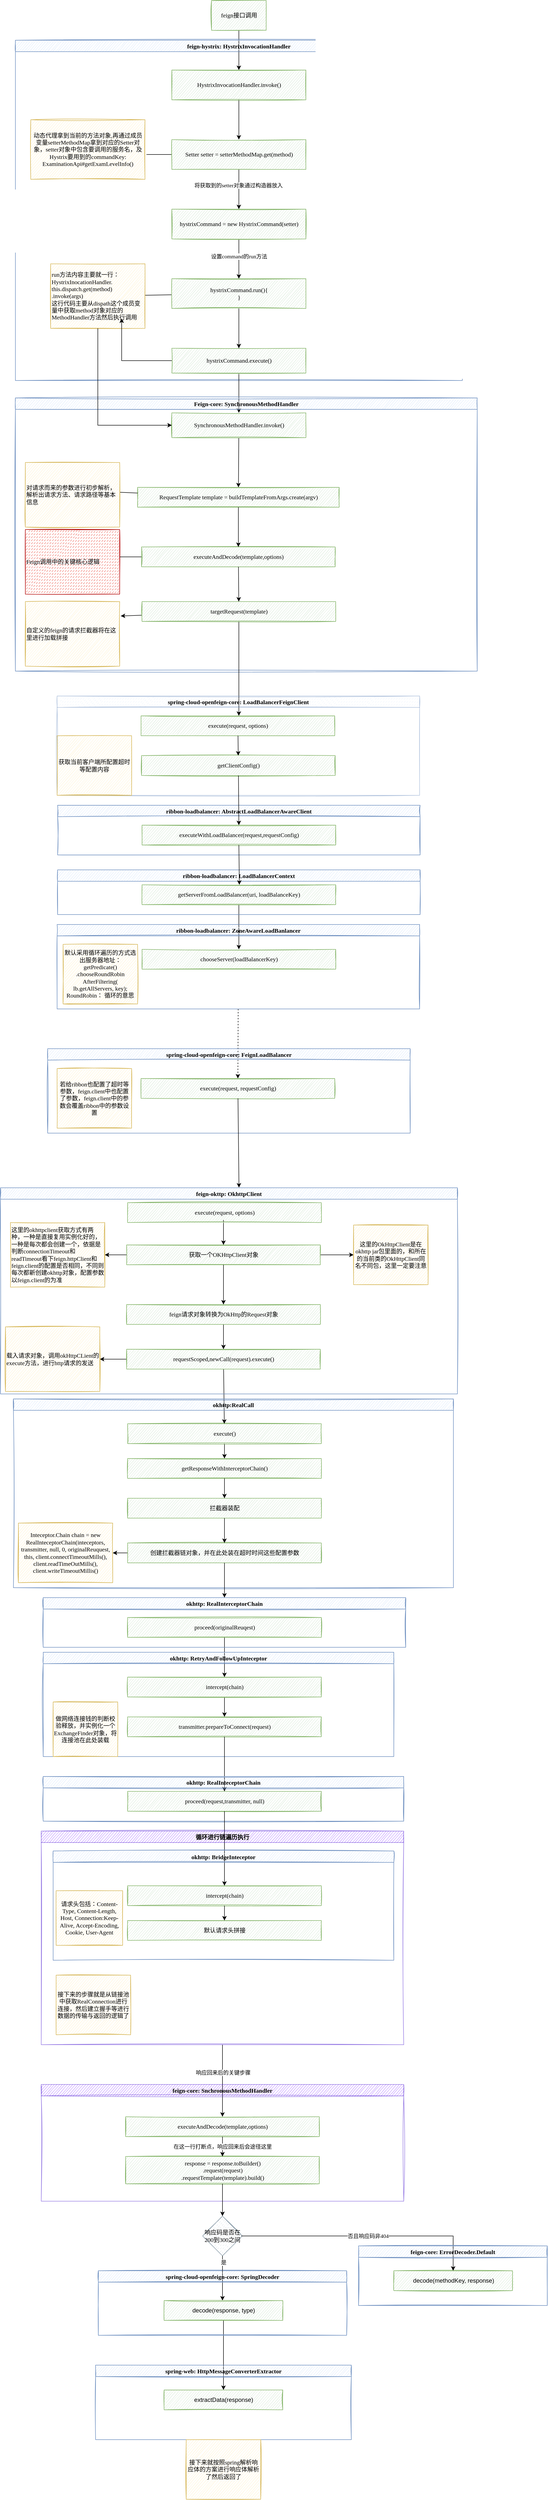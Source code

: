 <mxfile version="17.4.6" type="github">
  <diagram id="WoDHXoN576q5PnCg36Me" name="第 1 页">
    <mxGraphModel dx="1339" dy="604" grid="1" gridSize="10" guides="1" tooltips="1" connect="1" arrows="1" fold="1" page="0" pageScale="1" pageWidth="827" pageHeight="1169" background="none" math="0" shadow="0">
      <root>
        <mxCell id="0" />
        <mxCell id="1" parent="0" />
        <mxCell id="BNzz6FFe_rrqk4d4cfUV-41" value="" style="edgeStyle=none;rounded=0;orthogonalLoop=1;jettySize=auto;html=1;fontFamily=Comic Sans MS;startArrow=none;startFill=0;endArrow=classic;endFill=1;" edge="1" parent="1" source="0K7TBATuOPwZqWg2V9cS-1" target="BNzz6FFe_rrqk4d4cfUV-2">
          <mxGeometry relative="1" as="geometry" />
        </mxCell>
        <mxCell id="0K7TBATuOPwZqWg2V9cS-1" value="&lt;font face=&quot;Comic Sans MS&quot;&gt;feign接口调用&lt;/font&gt;" style="html=1;sketch=1;fillColor=#d5e8d4;strokeColor=#82b366;" parent="1" vertex="1">
          <mxGeometry x="304" y="30" width="110" height="60" as="geometry" />
        </mxCell>
        <mxCell id="BNzz6FFe_rrqk4d4cfUV-11" value="" style="edgeStyle=orthogonalEdgeStyle;rounded=0;orthogonalLoop=1;jettySize=auto;html=1;fontFamily=Comic Sans MS;" edge="1" parent="1" source="BNzz6FFe_rrqk4d4cfUV-2" target="BNzz6FFe_rrqk4d4cfUV-10">
          <mxGeometry relative="1" as="geometry" />
        </mxCell>
        <mxCell id="BNzz6FFe_rrqk4d4cfUV-2" value="&lt;font face=&quot;Comic Sans MS&quot;&gt;HystrixInvocationHandler.invoke()&lt;/font&gt;" style="html=1;sketch=1;fillColor=#d5e8d4;strokeColor=#82b366;" vertex="1" parent="1">
          <mxGeometry x="224" y="170" width="270" height="60" as="geometry" />
        </mxCell>
        <mxCell id="BNzz6FFe_rrqk4d4cfUV-14" style="edgeStyle=orthogonalEdgeStyle;rounded=0;orthogonalLoop=1;jettySize=auto;html=1;exitX=0;exitY=0.5;exitDx=0;exitDy=0;entryX=1.013;entryY=0.583;entryDx=0;entryDy=0;entryPerimeter=0;fontFamily=Comic Sans MS;endArrow=none;endFill=0;" edge="1" parent="1" source="BNzz6FFe_rrqk4d4cfUV-10" target="BNzz6FFe_rrqk4d4cfUV-13">
          <mxGeometry relative="1" as="geometry" />
        </mxCell>
        <mxCell id="BNzz6FFe_rrqk4d4cfUV-16" value="" style="edgeStyle=orthogonalEdgeStyle;rounded=0;orthogonalLoop=1;jettySize=auto;html=1;fontFamily=Comic Sans MS;endArrow=classic;endFill=1;" edge="1" parent="1" source="BNzz6FFe_rrqk4d4cfUV-10" target="BNzz6FFe_rrqk4d4cfUV-15">
          <mxGeometry relative="1" as="geometry" />
        </mxCell>
        <mxCell id="BNzz6FFe_rrqk4d4cfUV-17" value="将获取到的setter对象通过构造器放入" style="edgeLabel;html=1;align=center;verticalAlign=middle;resizable=0;points=[];fontFamily=Comic Sans MS;" vertex="1" connectable="0" parent="BNzz6FFe_rrqk4d4cfUV-16">
          <mxGeometry x="-0.2" y="-1" relative="1" as="geometry">
            <mxPoint as="offset" />
          </mxGeometry>
        </mxCell>
        <mxCell id="BNzz6FFe_rrqk4d4cfUV-10" value="&lt;font face=&quot;Comic Sans MS&quot;&gt;Setter setter = setterMethodMap.get(method)&lt;/font&gt;" style="html=1;sketch=1;fillColor=#d5e8d4;strokeColor=#82b366;" vertex="1" parent="1">
          <mxGeometry x="224" y="310" width="270" height="60" as="geometry" />
        </mxCell>
        <mxCell id="BNzz6FFe_rrqk4d4cfUV-13" value="动态代理拿到当前的方法对象,再通过成员变量setterMethodMap拿到对应的Setter对象，setter对象中包含要调用的服务名，及Hystrix要用到的commandKey: ExaminationApi#getExamLevelInfo()" style="shape=note;whiteSpace=wrap;html=1;backgroundOutline=1;darkOpacity=0.05;fontFamily=Comic Sans MS;size=0;sketch=1;fillColor=#fff2cc;strokeColor=#d6b656;" vertex="1" parent="1">
          <mxGeometry x="-60" y="270" width="230" height="120" as="geometry" />
        </mxCell>
        <mxCell id="BNzz6FFe_rrqk4d4cfUV-19" value="" style="edgeStyle=orthogonalEdgeStyle;rounded=0;orthogonalLoop=1;jettySize=auto;html=1;fontFamily=Comic Sans MS;endArrow=classic;endFill=1;" edge="1" parent="1" source="BNzz6FFe_rrqk4d4cfUV-15" target="BNzz6FFe_rrqk4d4cfUV-18">
          <mxGeometry relative="1" as="geometry" />
        </mxCell>
        <mxCell id="BNzz6FFe_rrqk4d4cfUV-20" value="设置command的run方法" style="edgeLabel;html=1;align=center;verticalAlign=middle;resizable=0;points=[];fontFamily=Comic Sans MS;" vertex="1" connectable="0" parent="BNzz6FFe_rrqk4d4cfUV-19">
          <mxGeometry x="-0.125" relative="1" as="geometry">
            <mxPoint as="offset" />
          </mxGeometry>
        </mxCell>
        <mxCell id="BNzz6FFe_rrqk4d4cfUV-15" value="&lt;font face=&quot;Comic Sans MS&quot;&gt;hystrixCommand = new HystrixCommand(setter)&lt;/font&gt;" style="html=1;sketch=1;fillColor=#d5e8d4;strokeColor=#82b366;" vertex="1" parent="1">
          <mxGeometry x="224" y="450" width="270" height="60" as="geometry" />
        </mxCell>
        <mxCell id="BNzz6FFe_rrqk4d4cfUV-28" value="" style="edgeStyle=none;rounded=0;orthogonalLoop=1;jettySize=auto;html=1;fontFamily=Comic Sans MS;endArrow=none;endFill=0;" edge="1" parent="1" source="BNzz6FFe_rrqk4d4cfUV-18" target="BNzz6FFe_rrqk4d4cfUV-23">
          <mxGeometry relative="1" as="geometry" />
        </mxCell>
        <mxCell id="BNzz6FFe_rrqk4d4cfUV-30" value="" style="edgeStyle=none;rounded=0;orthogonalLoop=1;jettySize=auto;html=1;fontFamily=Comic Sans MS;endArrow=none;endFill=0;" edge="1" parent="1" source="BNzz6FFe_rrqk4d4cfUV-18" target="BNzz6FFe_rrqk4d4cfUV-29">
          <mxGeometry relative="1" as="geometry" />
        </mxCell>
        <mxCell id="BNzz6FFe_rrqk4d4cfUV-18" value="&lt;font face=&quot;Comic Sans MS&quot;&gt;hystrixCommand.run(){&lt;br&gt;}&lt;/font&gt;" style="html=1;sketch=1;fillColor=#d5e8d4;strokeColor=#82b366;" vertex="1" parent="1">
          <mxGeometry x="224" y="590" width="270" height="60" as="geometry" />
        </mxCell>
        <mxCell id="BNzz6FFe_rrqk4d4cfUV-21" value="feign-hystrix: HystrixInvocationHandler" style="swimlane;sketch=1;fontFamily=Comic Sans MS;fillColor=#dae8fc;strokeColor=#6c8ebf;" vertex="1" parent="1">
          <mxGeometry x="-91" y="110" width="900" height="685" as="geometry" />
        </mxCell>
        <mxCell id="BNzz6FFe_rrqk4d4cfUV-23" value="&lt;div&gt;&lt;span&gt;run方法内容主要就一行：&lt;/span&gt;&lt;/div&gt;&lt;div&gt;&lt;span&gt;HystrixInocationHandler.&lt;/span&gt;&lt;/div&gt;&lt;div&gt;&lt;span&gt;this.dispatch.get(method)&lt;/span&gt;&lt;/div&gt;&lt;div&gt;&lt;span&gt;.invoke(args)&lt;br&gt;这行代码主要从dispath这个成员变量中获取method对象对应的MethodHandler方法然后执行调用&lt;/span&gt;&lt;/div&gt;" style="shape=note;whiteSpace=wrap;html=1;backgroundOutline=1;darkOpacity=0.05;fontFamily=Comic Sans MS;size=0;sketch=1;fillColor=#fff2cc;strokeColor=#d6b656;align=left;" vertex="1" parent="BNzz6FFe_rrqk4d4cfUV-21">
          <mxGeometry x="71" y="450" width="190" height="130" as="geometry" />
        </mxCell>
        <mxCell id="BNzz6FFe_rrqk4d4cfUV-32" value="" style="edgeStyle=none;rounded=0;orthogonalLoop=1;jettySize=auto;html=1;fontFamily=Comic Sans MS;endArrow=classic;endFill=1;" edge="1" parent="1" source="BNzz6FFe_rrqk4d4cfUV-29" target="BNzz6FFe_rrqk4d4cfUV-31">
          <mxGeometry relative="1" as="geometry" />
        </mxCell>
        <mxCell id="BNzz6FFe_rrqk4d4cfUV-39" value="" style="edgeStyle=none;rounded=0;orthogonalLoop=1;jettySize=auto;html=1;fontFamily=Comic Sans MS;endArrow=none;endFill=0;startArrow=classic;startFill=1;" edge="1" parent="1" source="BNzz6FFe_rrqk4d4cfUV-29" target="BNzz6FFe_rrqk4d4cfUV-18">
          <mxGeometry relative="1" as="geometry" />
        </mxCell>
        <mxCell id="BNzz6FFe_rrqk4d4cfUV-44" style="edgeStyle=none;rounded=0;orthogonalLoop=1;jettySize=auto;html=1;fontFamily=Comic Sans MS;startArrow=none;startFill=0;endArrow=classic;endFill=1;" edge="1" parent="1" source="BNzz6FFe_rrqk4d4cfUV-29">
          <mxGeometry relative="1" as="geometry">
            <mxPoint x="123" y="670" as="targetPoint" />
            <Array as="points">
              <mxPoint x="123" y="755" />
            </Array>
          </mxGeometry>
        </mxCell>
        <mxCell id="BNzz6FFe_rrqk4d4cfUV-29" value="&lt;font face=&quot;Comic Sans MS&quot;&gt;hystrixCommand.execute()&lt;/font&gt;" style="html=1;sketch=1;fillColor=#d5e8d4;strokeColor=#82b366;" vertex="1" parent="1">
          <mxGeometry x="224" y="730" width="270" height="50" as="geometry" />
        </mxCell>
        <mxCell id="BNzz6FFe_rrqk4d4cfUV-46" value="" style="edgeStyle=none;rounded=0;orthogonalLoop=1;jettySize=auto;html=1;fontFamily=Comic Sans MS;startArrow=none;startFill=0;endArrow=classic;endFill=1;" edge="1" parent="1" source="BNzz6FFe_rrqk4d4cfUV-31" target="BNzz6FFe_rrqk4d4cfUV-45">
          <mxGeometry relative="1" as="geometry" />
        </mxCell>
        <mxCell id="BNzz6FFe_rrqk4d4cfUV-31" value="&lt;font face=&quot;Comic Sans MS&quot;&gt;SynchronousMethodHandler.invoke()&lt;/font&gt;" style="html=1;sketch=1;fillColor=#d5e8d4;strokeColor=#82b366;" vertex="1" parent="1">
          <mxGeometry x="224" y="860" width="270" height="50" as="geometry" />
        </mxCell>
        <mxCell id="BNzz6FFe_rrqk4d4cfUV-38" value="Feign-core: SynchronousMethodHandler" style="swimlane;sketch=1;fontFamily=Comic Sans MS;fillColor=#dae8fc;strokeColor=#6c8ebf;" vertex="1" parent="1">
          <mxGeometry x="-91" y="830" width="930" height="550" as="geometry" />
        </mxCell>
        <mxCell id="BNzz6FFe_rrqk4d4cfUV-45" value="&lt;font face=&quot;Comic Sans MS&quot;&gt;RequestTemplate template = buildTemplateFromArgs.create(argv)&lt;/font&gt;" style="html=1;sketch=1;fillColor=#d5e8d4;strokeColor=#82b366;" vertex="1" parent="BNzz6FFe_rrqk4d4cfUV-38">
          <mxGeometry x="246" y="180" width="406" height="40" as="geometry" />
        </mxCell>
        <mxCell id="BNzz6FFe_rrqk4d4cfUV-48" value="对请求而来的参数进行初步解析，解析出请求方法、请求路径等基本信息" style="shape=note;whiteSpace=wrap;html=1;backgroundOutline=1;darkOpacity=0.05;fontFamily=Comic Sans MS;size=0;sketch=1;fillColor=#fff2cc;strokeColor=#d6b656;align=left;" vertex="1" parent="BNzz6FFe_rrqk4d4cfUV-38">
          <mxGeometry x="20" y="130" width="190" height="130" as="geometry" />
        </mxCell>
        <mxCell id="BNzz6FFe_rrqk4d4cfUV-51" value="&lt;font color=&quot;#000000&quot;&gt;Feign调用中的关键核心逻辑&lt;/font&gt;" style="shape=note;whiteSpace=wrap;html=1;backgroundOutline=1;darkOpacity=0.05;fontFamily=Comic Sans MS;size=0;sketch=1;fillColor=#e51400;strokeColor=#B20000;align=left;fontColor=#ffffff;gradientColor=none;fillStyle=dashed;" vertex="1" parent="BNzz6FFe_rrqk4d4cfUV-38">
          <mxGeometry x="20" y="265" width="190" height="130" as="geometry" />
        </mxCell>
        <mxCell id="BNzz6FFe_rrqk4d4cfUV-52" style="edgeStyle=none;rounded=0;orthogonalLoop=1;jettySize=auto;html=1;fontFamily=Comic Sans MS;startArrow=none;startFill=0;endArrow=none;endFill=0;" edge="1" parent="BNzz6FFe_rrqk4d4cfUV-38" source="BNzz6FFe_rrqk4d4cfUV-49">
          <mxGeometry relative="1" as="geometry">
            <mxPoint x="210" y="320" as="targetPoint" />
          </mxGeometry>
        </mxCell>
        <mxCell id="BNzz6FFe_rrqk4d4cfUV-49" value="&lt;font face=&quot;Comic Sans MS&quot;&gt;executeAndDecode(template,options)&lt;/font&gt;" style="html=1;sketch=1;fillColor=#d5e8d4;strokeColor=#82b366;" vertex="1" parent="BNzz6FFe_rrqk4d4cfUV-38">
          <mxGeometry x="254" y="300" width="390" height="40" as="geometry" />
        </mxCell>
        <mxCell id="BNzz6FFe_rrqk4d4cfUV-50" value="" style="edgeStyle=none;rounded=0;orthogonalLoop=1;jettySize=auto;html=1;fontFamily=Comic Sans MS;startArrow=none;startFill=0;endArrow=classic;endFill=1;" edge="1" parent="BNzz6FFe_rrqk4d4cfUV-38" source="BNzz6FFe_rrqk4d4cfUV-45" target="BNzz6FFe_rrqk4d4cfUV-49">
          <mxGeometry relative="1" as="geometry" />
        </mxCell>
        <mxCell id="BNzz6FFe_rrqk4d4cfUV-55" value="自定义的feign的请求拦截器将在这里进行加载拼接" style="shape=note;whiteSpace=wrap;html=1;backgroundOutline=1;darkOpacity=0.05;fontFamily=Comic Sans MS;size=0;sketch=1;fillColor=#fff2cc;strokeColor=#d6b656;align=left;" vertex="1" parent="BNzz6FFe_rrqk4d4cfUV-38">
          <mxGeometry x="20" y="410" width="190" height="130" as="geometry" />
        </mxCell>
        <mxCell id="BNzz6FFe_rrqk4d4cfUV-43" style="edgeStyle=none;rounded=0;orthogonalLoop=1;jettySize=auto;html=1;fontFamily=Comic Sans MS;startArrow=none;startFill=0;endArrow=classic;endFill=1;entryX=0;entryY=0.5;entryDx=0;entryDy=0;exitX=0.5;exitY=1;exitDx=0;exitDy=0;exitPerimeter=0;" edge="1" parent="1" source="BNzz6FFe_rrqk4d4cfUV-23" target="BNzz6FFe_rrqk4d4cfUV-31">
          <mxGeometry relative="1" as="geometry">
            <mxPoint x="70" y="900" as="targetPoint" />
            <mxPoint x="75" y="715" as="sourcePoint" />
            <Array as="points">
              <mxPoint x="75" y="885" />
            </Array>
          </mxGeometry>
        </mxCell>
        <mxCell id="BNzz6FFe_rrqk4d4cfUV-47" style="edgeStyle=none;rounded=0;orthogonalLoop=1;jettySize=auto;html=1;fontFamily=Comic Sans MS;startArrow=none;startFill=0;endArrow=none;endFill=0;" edge="1" parent="1" source="BNzz6FFe_rrqk4d4cfUV-45">
          <mxGeometry relative="1" as="geometry">
            <mxPoint x="120" y="1020" as="targetPoint" />
          </mxGeometry>
        </mxCell>
        <mxCell id="BNzz6FFe_rrqk4d4cfUV-56" style="edgeStyle=none;rounded=0;orthogonalLoop=1;jettySize=auto;html=1;entryX=1.011;entryY=0.223;entryDx=0;entryDy=0;entryPerimeter=0;fontFamily=Comic Sans MS;fontColor=#000000;startArrow=none;startFill=0;endArrow=classic;endFill=1;" edge="1" parent="1" source="BNzz6FFe_rrqk4d4cfUV-53" target="BNzz6FFe_rrqk4d4cfUV-55">
          <mxGeometry relative="1" as="geometry" />
        </mxCell>
        <mxCell id="BNzz6FFe_rrqk4d4cfUV-106" style="edgeStyle=none;rounded=0;orthogonalLoop=1;jettySize=auto;html=1;fontFamily=Comic Sans MS;fontColor=#000000;startArrow=none;startFill=0;endArrow=classic;endFill=1;" edge="1" parent="1" source="BNzz6FFe_rrqk4d4cfUV-53">
          <mxGeometry relative="1" as="geometry">
            <mxPoint x="359" y="1470" as="targetPoint" />
          </mxGeometry>
        </mxCell>
        <mxCell id="BNzz6FFe_rrqk4d4cfUV-53" value="&lt;font face=&quot;Comic Sans MS&quot;&gt;targetRequest(template)&lt;/font&gt;" style="html=1;sketch=1;fillColor=#d5e8d4;strokeColor=#82b366;" vertex="1" parent="1">
          <mxGeometry x="164" y="1240" width="390" height="40" as="geometry" />
        </mxCell>
        <mxCell id="BNzz6FFe_rrqk4d4cfUV-54" value="" style="edgeStyle=none;rounded=0;orthogonalLoop=1;jettySize=auto;html=1;fontFamily=Comic Sans MS;fontColor=#000000;startArrow=none;startFill=0;endArrow=classic;endFill=1;" edge="1" parent="1" source="BNzz6FFe_rrqk4d4cfUV-49" target="BNzz6FFe_rrqk4d4cfUV-53">
          <mxGeometry relative="1" as="geometry" />
        </mxCell>
        <mxCell id="BNzz6FFe_rrqk4d4cfUV-73" value="" style="edgeStyle=none;rounded=0;orthogonalLoop=1;jettySize=auto;html=1;fontFamily=Comic Sans MS;fontColor=#000000;startArrow=none;startFill=0;endArrow=classic;endFill=1;" edge="1" parent="1" source="BNzz6FFe_rrqk4d4cfUV-69" target="BNzz6FFe_rrqk4d4cfUV-72">
          <mxGeometry relative="1" as="geometry" />
        </mxCell>
        <mxCell id="BNzz6FFe_rrqk4d4cfUV-69" value="&lt;font face=&quot;Comic Sans MS&quot;&gt;execute()&lt;/font&gt;" style="html=1;sketch=1;fillColor=#d5e8d4;strokeColor=#82b366;" vertex="1" parent="1">
          <mxGeometry x="135" y="2895" width="390" height="40" as="geometry" />
        </mxCell>
        <mxCell id="BNzz6FFe_rrqk4d4cfUV-70" value="" style="edgeStyle=none;rounded=0;orthogonalLoop=1;jettySize=auto;html=1;fontFamily=Comic Sans MS;fontColor=#000000;startArrow=none;startFill=0;endArrow=classic;endFill=1;" edge="1" parent="1" source="BNzz6FFe_rrqk4d4cfUV-65" target="BNzz6FFe_rrqk4d4cfUV-69">
          <mxGeometry relative="1" as="geometry" />
        </mxCell>
        <mxCell id="BNzz6FFe_rrqk4d4cfUV-71" value="okhttp:RealCall" style="swimlane;sketch=1;fontFamily=Comic Sans MS;fillColor=#dae8fc;strokeColor=#6c8ebf;" vertex="1" parent="1">
          <mxGeometry x="-95" y="2845" width="886" height="380" as="geometry" />
        </mxCell>
        <mxCell id="BNzz6FFe_rrqk4d4cfUV-72" value="&lt;font face=&quot;Comic Sans MS&quot;&gt;getResponseWithInterceptorChain()&lt;/font&gt;" style="html=1;sketch=1;fillColor=#d5e8d4;strokeColor=#82b366;" vertex="1" parent="BNzz6FFe_rrqk4d4cfUV-71">
          <mxGeometry x="230" y="120" width="390" height="40" as="geometry" />
        </mxCell>
        <mxCell id="BNzz6FFe_rrqk4d4cfUV-74" value="&lt;font face=&quot;Comic Sans MS&quot;&gt;拦截器装配&lt;/font&gt;" style="html=1;sketch=1;fillColor=#d5e8d4;strokeColor=#82b366;" vertex="1" parent="BNzz6FFe_rrqk4d4cfUV-71">
          <mxGeometry x="230" y="200" width="390" height="40" as="geometry" />
        </mxCell>
        <mxCell id="BNzz6FFe_rrqk4d4cfUV-75" value="" style="edgeStyle=none;rounded=0;orthogonalLoop=1;jettySize=auto;html=1;fontFamily=Comic Sans MS;fontColor=#000000;startArrow=none;startFill=0;endArrow=classic;endFill=1;" edge="1" parent="BNzz6FFe_rrqk4d4cfUV-71" source="BNzz6FFe_rrqk4d4cfUV-72" target="BNzz6FFe_rrqk4d4cfUV-74">
          <mxGeometry relative="1" as="geometry" />
        </mxCell>
        <mxCell id="BNzz6FFe_rrqk4d4cfUV-79" style="edgeStyle=none;rounded=0;orthogonalLoop=1;jettySize=auto;html=1;fontFamily=Comic Sans MS;fontColor=#000000;startArrow=none;startFill=0;endArrow=classic;endFill=1;" edge="1" parent="BNzz6FFe_rrqk4d4cfUV-71" source="BNzz6FFe_rrqk4d4cfUV-76" target="BNzz6FFe_rrqk4d4cfUV-78">
          <mxGeometry relative="1" as="geometry" />
        </mxCell>
        <mxCell id="BNzz6FFe_rrqk4d4cfUV-76" value="&lt;font face=&quot;Comic Sans MS&quot;&gt;创建拦截器链对象，并在此处装在超时时间这些配置参数&lt;/font&gt;" style="html=1;sketch=1;fillColor=#d5e8d4;strokeColor=#82b366;" vertex="1" parent="BNzz6FFe_rrqk4d4cfUV-71">
          <mxGeometry x="230" y="290" width="390" height="40" as="geometry" />
        </mxCell>
        <mxCell id="BNzz6FFe_rrqk4d4cfUV-77" value="" style="edgeStyle=none;rounded=0;orthogonalLoop=1;jettySize=auto;html=1;fontFamily=Comic Sans MS;fontColor=#000000;startArrow=none;startFill=0;endArrow=classic;endFill=1;" edge="1" parent="BNzz6FFe_rrqk4d4cfUV-71" source="BNzz6FFe_rrqk4d4cfUV-74" target="BNzz6FFe_rrqk4d4cfUV-76">
          <mxGeometry relative="1" as="geometry" />
        </mxCell>
        <mxCell id="BNzz6FFe_rrqk4d4cfUV-78" value="Inteceptor.Chain chain = new RealInteceptorChain(inteceptors, transmitter, null, 0, originalReuquest, this, client.connectTimeoutMills(), client.readTimeOutMills(), client.writeTimeoutMillis()" style="shape=note;whiteSpace=wrap;html=1;backgroundOutline=1;darkOpacity=0.05;fontFamily=Comic Sans MS;size=0;sketch=1;fillColor=#fff2cc;strokeColor=#d6b656;" vertex="1" parent="BNzz6FFe_rrqk4d4cfUV-71">
          <mxGeometry x="10" y="250" width="190" height="120" as="geometry" />
        </mxCell>
        <mxCell id="BNzz6FFe_rrqk4d4cfUV-87" value="" style="edgeStyle=none;rounded=0;orthogonalLoop=1;jettySize=auto;html=1;fontFamily=Comic Sans MS;fontColor=#000000;startArrow=none;startFill=0;endArrow=classic;endFill=1;" edge="1" parent="1" source="BNzz6FFe_rrqk4d4cfUV-82" target="BNzz6FFe_rrqk4d4cfUV-86">
          <mxGeometry relative="1" as="geometry" />
        </mxCell>
        <mxCell id="BNzz6FFe_rrqk4d4cfUV-82" value="&lt;font face=&quot;Comic Sans MS&quot;&gt;proceed(originalReuqest)&lt;/font&gt;" style="html=1;sketch=1;fillColor=#d5e8d4;strokeColor=#82b366;" vertex="1" parent="1">
          <mxGeometry x="135" y="3285" width="390" height="40" as="geometry" />
        </mxCell>
        <mxCell id="BNzz6FFe_rrqk4d4cfUV-84" value="okhttp: RealInterceptorChain" style="swimlane;sketch=1;fontFamily=Comic Sans MS;fillColor=#dae8fc;strokeColor=#6c8ebf;" vertex="1" parent="1">
          <mxGeometry x="-35" y="3245" width="730" height="100" as="geometry" />
        </mxCell>
        <mxCell id="BNzz6FFe_rrqk4d4cfUV-88" value="okhttp: RetryAndFollowUpInteceptor" style="swimlane;sketch=1;fontFamily=Comic Sans MS;fillColor=#dae8fc;strokeColor=#6c8ebf;" vertex="1" parent="1">
          <mxGeometry x="-35" y="3355" width="706" height="210" as="geometry" />
        </mxCell>
        <mxCell id="BNzz6FFe_rrqk4d4cfUV-89" value="&lt;font face=&quot;Comic Sans MS&quot;&gt;transmitter.prepareToConnect(request)&lt;/font&gt;" style="html=1;sketch=1;fillColor=#d5e8d4;strokeColor=#82b366;" vertex="1" parent="BNzz6FFe_rrqk4d4cfUV-88">
          <mxGeometry x="170" y="130" width="390" height="40" as="geometry" />
        </mxCell>
        <mxCell id="BNzz6FFe_rrqk4d4cfUV-91" value="做网络连接钱的判断校验释放，并实例化一个ExchangeFinder对象，将连接池在此处装载" style="shape=note;whiteSpace=wrap;html=1;backgroundOutline=1;darkOpacity=0.05;fontFamily=Comic Sans MS;size=0;sketch=1;fillColor=#fff2cc;strokeColor=#d6b656;" vertex="1" parent="BNzz6FFe_rrqk4d4cfUV-88">
          <mxGeometry x="20" y="100" width="130" height="110" as="geometry" />
        </mxCell>
        <mxCell id="BNzz6FFe_rrqk4d4cfUV-92" value="&lt;font face=&quot;Comic Sans MS&quot;&gt;proceed(request,transmitter, null)&lt;/font&gt;" style="html=1;sketch=1;fillColor=#d5e8d4;strokeColor=#82b366;" vertex="1" parent="BNzz6FFe_rrqk4d4cfUV-88">
          <mxGeometry x="170" y="280" width="390" height="40" as="geometry" />
        </mxCell>
        <mxCell id="BNzz6FFe_rrqk4d4cfUV-93" value="" style="edgeStyle=none;rounded=0;orthogonalLoop=1;jettySize=auto;html=1;fontFamily=Comic Sans MS;fontColor=#000000;startArrow=none;startFill=0;endArrow=classic;endFill=1;" edge="1" parent="BNzz6FFe_rrqk4d4cfUV-88" source="BNzz6FFe_rrqk4d4cfUV-89" target="BNzz6FFe_rrqk4d4cfUV-92">
          <mxGeometry relative="1" as="geometry" />
        </mxCell>
        <mxCell id="BNzz6FFe_rrqk4d4cfUV-90" value="" style="edgeStyle=none;rounded=0;orthogonalLoop=1;jettySize=auto;html=1;fontFamily=Comic Sans MS;fontColor=#000000;startArrow=none;startFill=0;endArrow=classic;endFill=1;" edge="1" parent="1" source="BNzz6FFe_rrqk4d4cfUV-86" target="BNzz6FFe_rrqk4d4cfUV-89">
          <mxGeometry relative="1" as="geometry" />
        </mxCell>
        <mxCell id="BNzz6FFe_rrqk4d4cfUV-86" value="&lt;font face=&quot;Comic Sans MS&quot;&gt;intercept(chain)&lt;/font&gt;" style="html=1;sketch=1;fillColor=#d5e8d4;strokeColor=#82b366;" vertex="1" parent="1">
          <mxGeometry x="135" y="3405" width="390" height="40" as="geometry" />
        </mxCell>
        <mxCell id="BNzz6FFe_rrqk4d4cfUV-94" value="okhttp: RealInteceptorChain" style="swimlane;sketch=1;fontFamily=Comic Sans MS;fillColor=#dae8fc;strokeColor=#6c8ebf;" vertex="1" parent="1">
          <mxGeometry x="-35" y="3605" width="726" height="90" as="geometry" />
        </mxCell>
        <mxCell id="BNzz6FFe_rrqk4d4cfUV-96" value="" style="edgeStyle=none;rounded=0;orthogonalLoop=1;jettySize=auto;html=1;fontFamily=Comic Sans MS;fontColor=#000000;startArrow=none;startFill=0;endArrow=classic;endFill=1;" edge="1" parent="1" source="BNzz6FFe_rrqk4d4cfUV-92" target="BNzz6FFe_rrqk4d4cfUV-95">
          <mxGeometry relative="1" as="geometry" />
        </mxCell>
        <mxCell id="BNzz6FFe_rrqk4d4cfUV-97" value="okhttp: BridgeInteceptor" style="swimlane;sketch=1;fontFamily=Comic Sans MS;fillColor=#dae8fc;strokeColor=#6c8ebf;" vertex="1" parent="1">
          <mxGeometry x="-15" y="3755" width="686" height="220" as="geometry" />
        </mxCell>
        <mxCell id="BNzz6FFe_rrqk4d4cfUV-98" value="&lt;font face=&quot;Comic Sans MS&quot;&gt;默认请求头拼接&lt;/font&gt;" style="html=1;sketch=1;fillColor=#d5e8d4;strokeColor=#82b366;" vertex="1" parent="BNzz6FFe_rrqk4d4cfUV-97">
          <mxGeometry x="150" y="140" width="390" height="40" as="geometry" />
        </mxCell>
        <mxCell id="BNzz6FFe_rrqk4d4cfUV-100" value="请求头包括：Content-Type, Content-Length, Host, Connection:Keep-Alive, Accept-Encoding, Cookie, User-Agent" style="shape=note;whiteSpace=wrap;html=1;backgroundOutline=1;darkOpacity=0.05;fontFamily=Comic Sans MS;size=0;sketch=1;fillColor=#fff2cc;strokeColor=#d6b656;" vertex="1" parent="BNzz6FFe_rrqk4d4cfUV-97">
          <mxGeometry x="6" y="80" width="134" height="110" as="geometry" />
        </mxCell>
        <mxCell id="BNzz6FFe_rrqk4d4cfUV-95" value="&lt;font face=&quot;Comic Sans MS&quot;&gt;intercept(chain)&lt;/font&gt;" style="html=1;sketch=1;fillColor=#d5e8d4;strokeColor=#82b366;" vertex="1" parent="BNzz6FFe_rrqk4d4cfUV-97">
          <mxGeometry x="150" y="70" width="390" height="40" as="geometry" />
        </mxCell>
        <mxCell id="BNzz6FFe_rrqk4d4cfUV-99" value="" style="edgeStyle=none;rounded=0;orthogonalLoop=1;jettySize=auto;html=1;fontFamily=Comic Sans MS;fontColor=#000000;startArrow=none;startFill=0;endArrow=classic;endFill=1;" edge="1" parent="BNzz6FFe_rrqk4d4cfUV-97" source="BNzz6FFe_rrqk4d4cfUV-95" target="BNzz6FFe_rrqk4d4cfUV-98">
          <mxGeometry relative="1" as="geometry" />
        </mxCell>
        <mxCell id="BNzz6FFe_rrqk4d4cfUV-134" value="" style="edgeStyle=none;rounded=0;orthogonalLoop=1;jettySize=auto;html=1;fontFamily=Comic Sans MS;fontColor=#000000;startArrow=none;startFill=0;endArrow=classic;endFill=1;entryX=0.5;entryY=0;entryDx=0;entryDy=0;" edge="1" parent="1" source="BNzz6FFe_rrqk4d4cfUV-101" target="BNzz6FFe_rrqk4d4cfUV-136">
          <mxGeometry relative="1" as="geometry" />
        </mxCell>
        <mxCell id="BNzz6FFe_rrqk4d4cfUV-135" value="响应回来后的关键步骤" style="edgeLabel;html=1;align=center;verticalAlign=middle;resizable=0;points=[];fontFamily=Comic Sans MS;fontColor=#000000;" vertex="1" connectable="0" parent="BNzz6FFe_rrqk4d4cfUV-134">
          <mxGeometry x="-0.237" y="1" relative="1" as="geometry">
            <mxPoint as="offset" />
          </mxGeometry>
        </mxCell>
        <mxCell id="BNzz6FFe_rrqk4d4cfUV-101" value="循环进行链遍历执行" style="swimlane;sketch=1;fontFamily=Comic Sans MS;fillColor=#6a00ff;strokeColor=#3700CC;fontColor=#000000;opacity=50;" vertex="1" parent="1">
          <mxGeometry x="-39" y="3715" width="730" height="430" as="geometry" />
        </mxCell>
        <mxCell id="BNzz6FFe_rrqk4d4cfUV-102" value="接下来的步骤就是从链接池中获取RealConnection进行连接，然后建立握手等进行数据的传输与返回的逻辑了" style="shape=note;whiteSpace=wrap;html=1;backgroundOutline=1;darkOpacity=0.05;fontFamily=Comic Sans MS;size=0;sketch=1;fillColor=#fff2cc;strokeColor=#d6b656;" vertex="1" parent="BNzz6FFe_rrqk4d4cfUV-101">
          <mxGeometry x="30" y="290" width="150" height="120" as="geometry" />
        </mxCell>
        <mxCell id="BNzz6FFe_rrqk4d4cfUV-104" style="edgeStyle=none;rounded=0;orthogonalLoop=1;jettySize=auto;html=1;exitX=0.5;exitY=1;exitDx=0;exitDy=0;entryX=0.5;entryY=0;entryDx=0;entryDy=0;fontFamily=Comic Sans MS;fontColor=#000000;startArrow=none;startFill=0;endArrow=classic;endFill=1;" edge="1" parent="1" source="BNzz6FFe_rrqk4d4cfUV-76" target="BNzz6FFe_rrqk4d4cfUV-84">
          <mxGeometry relative="1" as="geometry" />
        </mxCell>
        <mxCell id="BNzz6FFe_rrqk4d4cfUV-62" style="edgeStyle=none;rounded=0;orthogonalLoop=1;jettySize=auto;html=1;entryX=0;entryY=0;entryDx=190;entryDy=65;entryPerimeter=0;fontFamily=Comic Sans MS;fontColor=#000000;startArrow=none;startFill=0;endArrow=classic;endFill=1;" edge="1" parent="1" source="BNzz6FFe_rrqk4d4cfUV-59" target="BNzz6FFe_rrqk4d4cfUV-61">
          <mxGeometry relative="1" as="geometry" />
        </mxCell>
        <mxCell id="BNzz6FFe_rrqk4d4cfUV-131" style="edgeStyle=none;rounded=0;orthogonalLoop=1;jettySize=auto;html=1;exitX=1;exitY=0.5;exitDx=0;exitDy=0;entryX=0;entryY=0.5;entryDx=0;entryDy=0;entryPerimeter=0;fontFamily=Comic Sans MS;fontColor=#000000;startArrow=none;startFill=0;endArrow=classic;endFill=1;" edge="1" parent="1" source="BNzz6FFe_rrqk4d4cfUV-59" target="BNzz6FFe_rrqk4d4cfUV-130">
          <mxGeometry relative="1" as="geometry" />
        </mxCell>
        <mxCell id="BNzz6FFe_rrqk4d4cfUV-59" value="&lt;font face=&quot;Comic Sans MS&quot;&gt;获取一个OKHttpClient对象&lt;/font&gt;" style="html=1;sketch=1;fillColor=#d5e8d4;strokeColor=#82b366;" vertex="1" parent="1">
          <mxGeometry x="133" y="2535" width="390" height="40" as="geometry" />
        </mxCell>
        <mxCell id="BNzz6FFe_rrqk4d4cfUV-60" value="" style="edgeStyle=none;rounded=0;orthogonalLoop=1;jettySize=auto;html=1;fontFamily=Comic Sans MS;fontColor=#000000;startArrow=none;startFill=0;endArrow=classic;endFill=1;" edge="1" parent="1" target="BNzz6FFe_rrqk4d4cfUV-59">
          <mxGeometry relative="1" as="geometry">
            <mxPoint x="328" y="2485" as="sourcePoint" />
          </mxGeometry>
        </mxCell>
        <mxCell id="BNzz6FFe_rrqk4d4cfUV-61" value="这里的okhttpclient获取方式有两种，一种是直接复用实例化好的，一种是每次都会创建一个，依据是判断connectionTimeout和readTimeout看下feign.httpClient和feign.client的配置是否相同，不同则每次都新创建okhttp对象，配置参数以feign.client的为准" style="shape=note;whiteSpace=wrap;html=1;backgroundOutline=1;darkOpacity=0.05;fontFamily=Comic Sans MS;size=0;sketch=1;fillColor=#fff2cc;strokeColor=#d6b656;align=left;" vertex="1" parent="1">
          <mxGeometry x="-101" y="2490" width="190" height="130" as="geometry" />
        </mxCell>
        <mxCell id="BNzz6FFe_rrqk4d4cfUV-68" style="edgeStyle=none;rounded=0;orthogonalLoop=1;jettySize=auto;html=1;entryX=0;entryY=0;entryDx=190;entryDy=65;entryPerimeter=0;fontFamily=Comic Sans MS;fontColor=#000000;startArrow=none;startFill=0;endArrow=classic;endFill=1;" edge="1" parent="1" source="BNzz6FFe_rrqk4d4cfUV-65" target="BNzz6FFe_rrqk4d4cfUV-67">
          <mxGeometry relative="1" as="geometry" />
        </mxCell>
        <mxCell id="BNzz6FFe_rrqk4d4cfUV-65" value="&lt;font face=&quot;Comic Sans MS&quot;&gt;requestScoped,newCall(request).execute()&lt;/font&gt;" style="html=1;sketch=1;fillColor=#d5e8d4;strokeColor=#82b366;" vertex="1" parent="1">
          <mxGeometry x="133" y="2745" width="390" height="40" as="geometry" />
        </mxCell>
        <mxCell id="BNzz6FFe_rrqk4d4cfUV-67" value="载入请求对象，调用okHttpCLient的execute方法，进行http请求的发送" style="shape=note;whiteSpace=wrap;html=1;backgroundOutline=1;darkOpacity=0.05;fontFamily=Comic Sans MS;size=0;sketch=1;fillColor=#fff2cc;strokeColor=#d6b656;align=left;" vertex="1" parent="1">
          <mxGeometry x="-111" y="2700" width="190" height="130" as="geometry" />
        </mxCell>
        <mxCell id="BNzz6FFe_rrqk4d4cfUV-66" value="" style="edgeStyle=none;rounded=0;orthogonalLoop=1;jettySize=auto;html=1;fontFamily=Comic Sans MS;fontColor=#000000;startArrow=none;startFill=0;endArrow=classic;endFill=1;" edge="1" parent="1" source="BNzz6FFe_rrqk4d4cfUV-63" target="BNzz6FFe_rrqk4d4cfUV-65">
          <mxGeometry relative="1" as="geometry" />
        </mxCell>
        <mxCell id="BNzz6FFe_rrqk4d4cfUV-63" value="&lt;font face=&quot;Comic Sans MS&quot;&gt;feign请求对象转换为OkHttp的Request对象&lt;/font&gt;" style="html=1;sketch=1;fillColor=#d5e8d4;strokeColor=#82b366;" vertex="1" parent="1">
          <mxGeometry x="133" y="2655" width="390" height="40" as="geometry" />
        </mxCell>
        <mxCell id="BNzz6FFe_rrqk4d4cfUV-64" value="" style="edgeStyle=none;rounded=0;orthogonalLoop=1;jettySize=auto;html=1;fontFamily=Comic Sans MS;fontColor=#000000;startArrow=none;startFill=0;endArrow=classic;endFill=1;" edge="1" parent="1" source="BNzz6FFe_rrqk4d4cfUV-59" target="BNzz6FFe_rrqk4d4cfUV-63">
          <mxGeometry relative="1" as="geometry" />
        </mxCell>
        <mxCell id="BNzz6FFe_rrqk4d4cfUV-105" value="spring-cloud-openfeign-core: LoadBalancerFeignClient" style="swimlane;sketch=1;fontFamily=Comic Sans MS;fillColor=#dae8fc;strokeColor=#6c8ebf;fillStyle=dashed;fontColor=#000000;opacity=50;" vertex="1" parent="1">
          <mxGeometry x="-7" y="1430" width="730" height="200" as="geometry" />
        </mxCell>
        <mxCell id="BNzz6FFe_rrqk4d4cfUV-107" value="&lt;font face=&quot;Comic Sans MS&quot;&gt;execute(request, options)&lt;/font&gt;" style="html=1;sketch=1;fillColor=#d5e8d4;strokeColor=#82b366;" vertex="1" parent="BNzz6FFe_rrqk4d4cfUV-105">
          <mxGeometry x="169" y="40" width="390" height="40" as="geometry" />
        </mxCell>
        <mxCell id="BNzz6FFe_rrqk4d4cfUV-110" value="获取当前客户端所配置超时等配置内容" style="shape=note;whiteSpace=wrap;html=1;backgroundOutline=1;darkOpacity=0.05;fontFamily=Comic Sans MS;size=0;sketch=1;fillColor=#fff2cc;strokeColor=#d6b656;" vertex="1" parent="BNzz6FFe_rrqk4d4cfUV-105">
          <mxGeometry y="80" width="150" height="120" as="geometry" />
        </mxCell>
        <mxCell id="BNzz6FFe_rrqk4d4cfUV-108" value="&lt;font face=&quot;Comic Sans MS&quot;&gt;getClientConfig()&lt;/font&gt;" style="html=1;sketch=1;fillColor=#d5e8d4;strokeColor=#82b366;" vertex="1" parent="BNzz6FFe_rrqk4d4cfUV-105">
          <mxGeometry x="170" y="120" width="390" height="40" as="geometry" />
        </mxCell>
        <mxCell id="BNzz6FFe_rrqk4d4cfUV-109" value="" style="edgeStyle=none;rounded=0;orthogonalLoop=1;jettySize=auto;html=1;fontFamily=Comic Sans MS;fontColor=#000000;startArrow=none;startFill=0;endArrow=classic;endFill=1;" edge="1" parent="BNzz6FFe_rrqk4d4cfUV-105" source="BNzz6FFe_rrqk4d4cfUV-107" target="BNzz6FFe_rrqk4d4cfUV-108">
          <mxGeometry relative="1" as="geometry" />
        </mxCell>
        <mxCell id="BNzz6FFe_rrqk4d4cfUV-121" style="edgeStyle=none;rounded=0;orthogonalLoop=1;jettySize=auto;html=1;exitX=0.5;exitY=1;exitDx=0;exitDy=0;entryX=0.5;entryY=0;entryDx=0;entryDy=0;fontFamily=Comic Sans MS;fontColor=#000000;startArrow=none;startFill=0;endArrow=classic;endFill=1;" edge="1" parent="1" source="BNzz6FFe_rrqk4d4cfUV-111" target="BNzz6FFe_rrqk4d4cfUV-120">
          <mxGeometry relative="1" as="geometry" />
        </mxCell>
        <mxCell id="BNzz6FFe_rrqk4d4cfUV-111" value="&lt;font face=&quot;Comic Sans MS&quot;&gt;getServerFromLoadBalancer(uri, loadBalanceKey)&lt;/font&gt;" style="html=1;sketch=1;fillColor=#d5e8d4;strokeColor=#82b366;" vertex="1" parent="1">
          <mxGeometry x="164" y="1810" width="390" height="40" as="geometry" />
        </mxCell>
        <mxCell id="BNzz6FFe_rrqk4d4cfUV-113" value="ribbon-loadbalancer: LoadBalancerContext" style="swimlane;sketch=1;fontFamily=Comic Sans MS;fillColor=#dae8fc;strokeColor=#6c8ebf;" vertex="1" parent="1">
          <mxGeometry x="-6" y="1780" width="730" height="90" as="geometry" />
        </mxCell>
        <mxCell id="BNzz6FFe_rrqk4d4cfUV-114" value="ribbon-loadbalancer: AbstractLoadBalancerAwareClient" style="swimlane;sketch=1;fontFamily=Comic Sans MS;fillColor=#dae8fc;strokeColor=#6c8ebf;" vertex="1" parent="1">
          <mxGeometry x="-6" y="1650" width="730" height="100" as="geometry" />
        </mxCell>
        <mxCell id="BNzz6FFe_rrqk4d4cfUV-116" value="&lt;font face=&quot;Comic Sans MS&quot;&gt;executeWithLoadBalancer(request,requestConfig)&lt;/font&gt;" style="html=1;sketch=1;fillColor=#d5e8d4;strokeColor=#82b366;" vertex="1" parent="BNzz6FFe_rrqk4d4cfUV-114">
          <mxGeometry x="170" y="40" width="390" height="40" as="geometry" />
        </mxCell>
        <mxCell id="BNzz6FFe_rrqk4d4cfUV-115" style="edgeStyle=none;rounded=0;orthogonalLoop=1;jettySize=auto;html=1;fontFamily=Comic Sans MS;fontColor=#000000;startArrow=none;startFill=0;endArrow=classic;endFill=1;" edge="1" parent="1" source="BNzz6FFe_rrqk4d4cfUV-108">
          <mxGeometry relative="1" as="geometry">
            <mxPoint x="359" y="1690" as="targetPoint" />
          </mxGeometry>
        </mxCell>
        <mxCell id="BNzz6FFe_rrqk4d4cfUV-117" style="edgeStyle=none;rounded=0;orthogonalLoop=1;jettySize=auto;html=1;exitX=0.5;exitY=1;exitDx=0;exitDy=0;fontFamily=Comic Sans MS;fontColor=#000000;startArrow=none;startFill=0;endArrow=classic;endFill=1;" edge="1" parent="1" source="BNzz6FFe_rrqk4d4cfUV-116">
          <mxGeometry relative="1" as="geometry">
            <mxPoint x="360" y="1810" as="targetPoint" />
          </mxGeometry>
        </mxCell>
        <mxCell id="BNzz6FFe_rrqk4d4cfUV-124" style="edgeStyle=none;rounded=0;orthogonalLoop=1;jettySize=auto;html=1;entryX=0.5;entryY=0;entryDx=0;entryDy=0;fontFamily=Comic Sans MS;fontColor=#000000;startArrow=none;startFill=0;endArrow=classic;endFill=1;dashed=1;" edge="1" parent="1" source="BNzz6FFe_rrqk4d4cfUV-119" target="BNzz6FFe_rrqk4d4cfUV-125">
          <mxGeometry relative="1" as="geometry" />
        </mxCell>
        <mxCell id="BNzz6FFe_rrqk4d4cfUV-119" value="ribbon-loadbalancer: ZoneAwareLoadBanlancer" style="swimlane;sketch=1;fontFamily=Comic Sans MS;fillColor=#dae8fc;strokeColor=#6c8ebf;" vertex="1" parent="1">
          <mxGeometry x="-7" y="1890" width="730" height="170" as="geometry" />
        </mxCell>
        <mxCell id="BNzz6FFe_rrqk4d4cfUV-120" value="&lt;font face=&quot;Comic Sans MS&quot;&gt;chooseServer(loadBalancerKey)&lt;/font&gt;" style="html=1;sketch=1;fillColor=#d5e8d4;strokeColor=#82b366;" vertex="1" parent="BNzz6FFe_rrqk4d4cfUV-119">
          <mxGeometry x="171" y="50" width="390" height="40" as="geometry" />
        </mxCell>
        <mxCell id="BNzz6FFe_rrqk4d4cfUV-122" value="默认采用循环遍历的方式选出服务器地址：getPredicate()&lt;br&gt;.chooseRoundRobin&lt;br&gt;AfterFiltering(&lt;br&gt;lb.getAllServers, key);&lt;br&gt;RoundRobin： 循环的意思" style="shape=note;whiteSpace=wrap;html=1;backgroundOutline=1;darkOpacity=0.05;fontFamily=Comic Sans MS;size=0;sketch=1;fillColor=#fff2cc;strokeColor=#d6b656;" vertex="1" parent="BNzz6FFe_rrqk4d4cfUV-119">
          <mxGeometry x="12" y="40" width="150" height="120" as="geometry" />
        </mxCell>
        <mxCell id="BNzz6FFe_rrqk4d4cfUV-123" value="spring-cloud-openfeign-core: FeignLoadBalancer" style="swimlane;sketch=1;fontFamily=Comic Sans MS;fillColor=#dae8fc;strokeColor=#6c8ebf;" vertex="1" parent="1">
          <mxGeometry x="-26" y="2140" width="730" height="170" as="geometry" />
        </mxCell>
        <mxCell id="BNzz6FFe_rrqk4d4cfUV-125" value="&lt;font face=&quot;Comic Sans MS&quot;&gt;execute(request, requestConfig)&lt;/font&gt;" style="html=1;sketch=1;fillColor=#d5e8d4;strokeColor=#82b366;" vertex="1" parent="BNzz6FFe_rrqk4d4cfUV-123">
          <mxGeometry x="188" y="60" width="390" height="40" as="geometry" />
        </mxCell>
        <mxCell id="BNzz6FFe_rrqk4d4cfUV-126" value="若给ribbon也配置了超时等参数，feign.client中也配置了参数，feign.client中的参数会覆盖ribbon中的参数设置" style="shape=note;whiteSpace=wrap;html=1;backgroundOutline=1;darkOpacity=0.05;fontFamily=Comic Sans MS;size=0;sketch=1;fillColor=#fff2cc;strokeColor=#d6b656;" vertex="1" parent="BNzz6FFe_rrqk4d4cfUV-123">
          <mxGeometry x="19" y="40" width="150" height="120" as="geometry" />
        </mxCell>
        <mxCell id="BNzz6FFe_rrqk4d4cfUV-127" value="feign-okttp: OkhttpClient" style="swimlane;sketch=1;fontFamily=Comic Sans MS;fillColor=#dae8fc;strokeColor=#6c8ebf;" vertex="1" parent="1">
          <mxGeometry x="-121" y="2420" width="920" height="415" as="geometry" />
        </mxCell>
        <mxCell id="BNzz6FFe_rrqk4d4cfUV-128" value="&lt;font face=&quot;Comic Sans MS&quot;&gt;execute(request, options)&lt;/font&gt;" style="html=1;sketch=1;fillColor=#d5e8d4;strokeColor=#82b366;" vertex="1" parent="BNzz6FFe_rrqk4d4cfUV-127">
          <mxGeometry x="256" y="30" width="390" height="40" as="geometry" />
        </mxCell>
        <mxCell id="BNzz6FFe_rrqk4d4cfUV-130" value="这里的OkHttpClient是在okhttp jar包里面的，和所在的当前类的OkHttpClient同名不同包，这里一定要注意" style="shape=note;whiteSpace=wrap;html=1;backgroundOutline=1;darkOpacity=0.05;fontFamily=Comic Sans MS;size=0;sketch=1;fillColor=#fff2cc;strokeColor=#d6b656;" vertex="1" parent="BNzz6FFe_rrqk4d4cfUV-127">
          <mxGeometry x="711" y="75" width="150" height="120" as="geometry" />
        </mxCell>
        <mxCell id="BNzz6FFe_rrqk4d4cfUV-129" style="edgeStyle=none;rounded=0;orthogonalLoop=1;jettySize=auto;html=1;entryX=0.522;entryY=-0.001;entryDx=0;entryDy=0;entryPerimeter=0;fontFamily=Comic Sans MS;fontColor=#000000;startArrow=none;startFill=0;endArrow=classic;endFill=1;" edge="1" parent="1" source="BNzz6FFe_rrqk4d4cfUV-125" target="BNzz6FFe_rrqk4d4cfUV-127">
          <mxGeometry relative="1" as="geometry" />
        </mxCell>
        <mxCell id="BNzz6FFe_rrqk4d4cfUV-132" value="feign-core: SnchronousMethodHandler" style="swimlane;sketch=1;fontFamily=Comic Sans MS;fillColor=#6a00ff;strokeColor=#3700CC;fontColor=#000000;opacity=50;" vertex="1" parent="1">
          <mxGeometry x="-39" y="4225" width="730" height="235" as="geometry" />
        </mxCell>
        <mxCell id="BNzz6FFe_rrqk4d4cfUV-136" value="&lt;font face=&quot;Comic Sans MS&quot;&gt;executeAndDecode(template,options)&lt;/font&gt;" style="html=1;sketch=1;fillColor=#d5e8d4;strokeColor=#82b366;" vertex="1" parent="BNzz6FFe_rrqk4d4cfUV-132">
          <mxGeometry x="170" y="65" width="390" height="40" as="geometry" />
        </mxCell>
        <mxCell id="BNzz6FFe_rrqk4d4cfUV-137" value="&lt;font face=&quot;Comic Sans MS&quot;&gt;response = response.toBuilder()&lt;br&gt;.request(request)&lt;br&gt;.requestTemplate(template).build()&lt;/font&gt;" style="html=1;sketch=1;fillColor=#d5e8d4;strokeColor=#82b366;" vertex="1" parent="BNzz6FFe_rrqk4d4cfUV-132">
          <mxGeometry x="170" y="145" width="390" height="55" as="geometry" />
        </mxCell>
        <mxCell id="BNzz6FFe_rrqk4d4cfUV-138" value="在这一行打断点，响应回来后会途径这里" style="edgeStyle=none;rounded=0;orthogonalLoop=1;jettySize=auto;html=1;fontFamily=Comic Sans MS;fontColor=#000000;startArrow=none;startFill=0;endArrow=classic;endFill=1;" edge="1" parent="BNzz6FFe_rrqk4d4cfUV-132" source="BNzz6FFe_rrqk4d4cfUV-136" target="BNzz6FFe_rrqk4d4cfUV-137">
          <mxGeometry relative="1" as="geometry" />
        </mxCell>
        <mxCell id="BNzz6FFe_rrqk4d4cfUV-139" style="edgeStyle=none;rounded=0;orthogonalLoop=1;jettySize=auto;html=1;fontFamily=Comic Sans MS;fontColor=#000000;startArrow=none;startFill=0;endArrow=classic;endFill=1;" edge="1" parent="1" source="BNzz6FFe_rrqk4d4cfUV-137">
          <mxGeometry relative="1" as="geometry">
            <mxPoint x="326" y="4490" as="targetPoint" />
          </mxGeometry>
        </mxCell>
        <mxCell id="BNzz6FFe_rrqk4d4cfUV-144" value="" style="edgeStyle=none;rounded=0;orthogonalLoop=1;jettySize=auto;html=1;fontFamily=Comic Sans MS;fontColor=#000000;startArrow=none;startFill=0;endArrow=classic;endFill=1;" edge="1" parent="1" source="BNzz6FFe_rrqk4d4cfUV-147">
          <mxGeometry relative="1" as="geometry">
            <mxPoint x="326" y="4660" as="targetPoint" />
          </mxGeometry>
        </mxCell>
        <mxCell id="BNzz6FFe_rrqk4d4cfUV-142" value="响应码是否在200到300之间" style="rhombus;whiteSpace=wrap;html=1;sketch=1;fillStyle=dashed;fontFamily=Comic Sans MS;opacity=50;fillColor=#bac8d3;strokeColor=#23445d;" vertex="1" parent="1">
          <mxGeometry x="286" y="4490" width="80" height="80" as="geometry" />
        </mxCell>
        <mxCell id="BNzz6FFe_rrqk4d4cfUV-152" style="edgeStyle=none;rounded=0;orthogonalLoop=1;jettySize=auto;html=1;fontFamily=Comic Sans MS;fontColor=#000000;startArrow=none;startFill=0;endArrow=classic;endFill=1;entryX=0.5;entryY=0;entryDx=0;entryDy=0;" edge="1" parent="1" source="BNzz6FFe_rrqk4d4cfUV-146" target="BNzz6FFe_rrqk4d4cfUV-154">
          <mxGeometry relative="1" as="geometry">
            <mxPoint x="328" y="4790" as="targetPoint" />
          </mxGeometry>
        </mxCell>
        <mxCell id="BNzz6FFe_rrqk4d4cfUV-146" value="decode(response, type)" style="html=1;sketch=1;fillColor=#d5e8d4;strokeColor=#82b366;" vertex="1" parent="1">
          <mxGeometry x="208.5" y="4660" width="239" height="40" as="geometry" />
        </mxCell>
        <mxCell id="BNzz6FFe_rrqk4d4cfUV-147" value="spring-cloud-openfeign-core: SpringDecoder" style="swimlane;sketch=1;fontFamily=Comic Sans MS;fillColor=#dae8fc;strokeColor=#6c8ebf;" vertex="1" parent="1">
          <mxGeometry x="76" y="4600" width="500" height="130" as="geometry" />
        </mxCell>
        <mxCell id="BNzz6FFe_rrqk4d4cfUV-148" value="" style="edgeStyle=none;rounded=0;orthogonalLoop=1;jettySize=auto;html=1;fontFamily=Comic Sans MS;fontColor=#000000;startArrow=none;startFill=0;endArrow=none;endFill=1;" edge="1" parent="1" source="BNzz6FFe_rrqk4d4cfUV-142" target="BNzz6FFe_rrqk4d4cfUV-147">
          <mxGeometry relative="1" as="geometry">
            <mxPoint x="326" y="4570" as="sourcePoint" />
            <mxPoint x="326" y="4660" as="targetPoint" />
          </mxGeometry>
        </mxCell>
        <mxCell id="BNzz6FFe_rrqk4d4cfUV-149" value="是" style="edgeLabel;html=1;align=center;verticalAlign=middle;resizable=0;points=[];fontFamily=Comic Sans MS;fontColor=#000000;" vertex="1" connectable="0" parent="BNzz6FFe_rrqk4d4cfUV-148">
          <mxGeometry x="-0.189" y="2" relative="1" as="geometry">
            <mxPoint y="1" as="offset" />
          </mxGeometry>
        </mxCell>
        <mxCell id="BNzz6FFe_rrqk4d4cfUV-153" value="spring-web: HttpMessageConverterExtractor" style="swimlane;sketch=1;fontFamily=Comic Sans MS;fillColor=#dae8fc;strokeColor=#6c8ebf;" vertex="1" parent="1">
          <mxGeometry x="70.5" y="4790" width="515" height="150" as="geometry" />
        </mxCell>
        <mxCell id="BNzz6FFe_rrqk4d4cfUV-154" value="extractData(response)" style="html=1;sketch=1;fillColor=#d5e8d4;strokeColor=#82b366;" vertex="1" parent="BNzz6FFe_rrqk4d4cfUV-153">
          <mxGeometry x="138" y="50" width="239" height="40" as="geometry" />
        </mxCell>
        <mxCell id="BNzz6FFe_rrqk4d4cfUV-155" value="接下来就按照spring解析响应体的方案进行响应体解析了然后返回了" style="shape=note;whiteSpace=wrap;html=1;backgroundOutline=1;darkOpacity=0.05;fontFamily=Comic Sans MS;size=0;sketch=1;fillColor=#fff2cc;strokeColor=#d6b656;" vertex="1" parent="1">
          <mxGeometry x="253" y="4940" width="150" height="120" as="geometry" />
        </mxCell>
        <mxCell id="BNzz6FFe_rrqk4d4cfUV-161" value="decode(methodKey, response)" style="html=1;sketch=1;fillColor=#d5e8d4;strokeColor=#82b366;" vertex="1" parent="1">
          <mxGeometry x="671" y="4600" width="239" height="40" as="geometry" />
        </mxCell>
        <mxCell id="BNzz6FFe_rrqk4d4cfUV-163" value="" style="edgeStyle=segmentEdgeStyle;endArrow=classic;html=1;rounded=0;fontFamily=Comic Sans MS;fontColor=#000000;entryX=0.5;entryY=0;entryDx=0;entryDy=0;" edge="1" parent="1" target="BNzz6FFe_rrqk4d4cfUV-161">
          <mxGeometry width="50" height="50" relative="1" as="geometry">
            <mxPoint x="364" y="4530" as="sourcePoint" />
            <mxPoint x="414" y="4480" as="targetPoint" />
          </mxGeometry>
        </mxCell>
        <mxCell id="BNzz6FFe_rrqk4d4cfUV-165" value="否且响应码非404" style="edgeLabel;html=1;align=center;verticalAlign=middle;resizable=0;points=[];fontFamily=Comic Sans MS;fontColor=#000000;" vertex="1" connectable="0" parent="BNzz6FFe_rrqk4d4cfUV-163">
          <mxGeometry x="0.027" y="1" relative="1" as="geometry">
            <mxPoint y="1" as="offset" />
          </mxGeometry>
        </mxCell>
        <mxCell id="BNzz6FFe_rrqk4d4cfUV-164" value="feign-core: ErrorDecoder.Default" style="swimlane;sketch=1;fontFamily=Comic Sans MS;fillColor=#dae8fc;strokeColor=#6c8ebf;" vertex="1" parent="1">
          <mxGeometry x="600" y="4550" width="380" height="120" as="geometry" />
        </mxCell>
      </root>
    </mxGraphModel>
  </diagram>
</mxfile>
